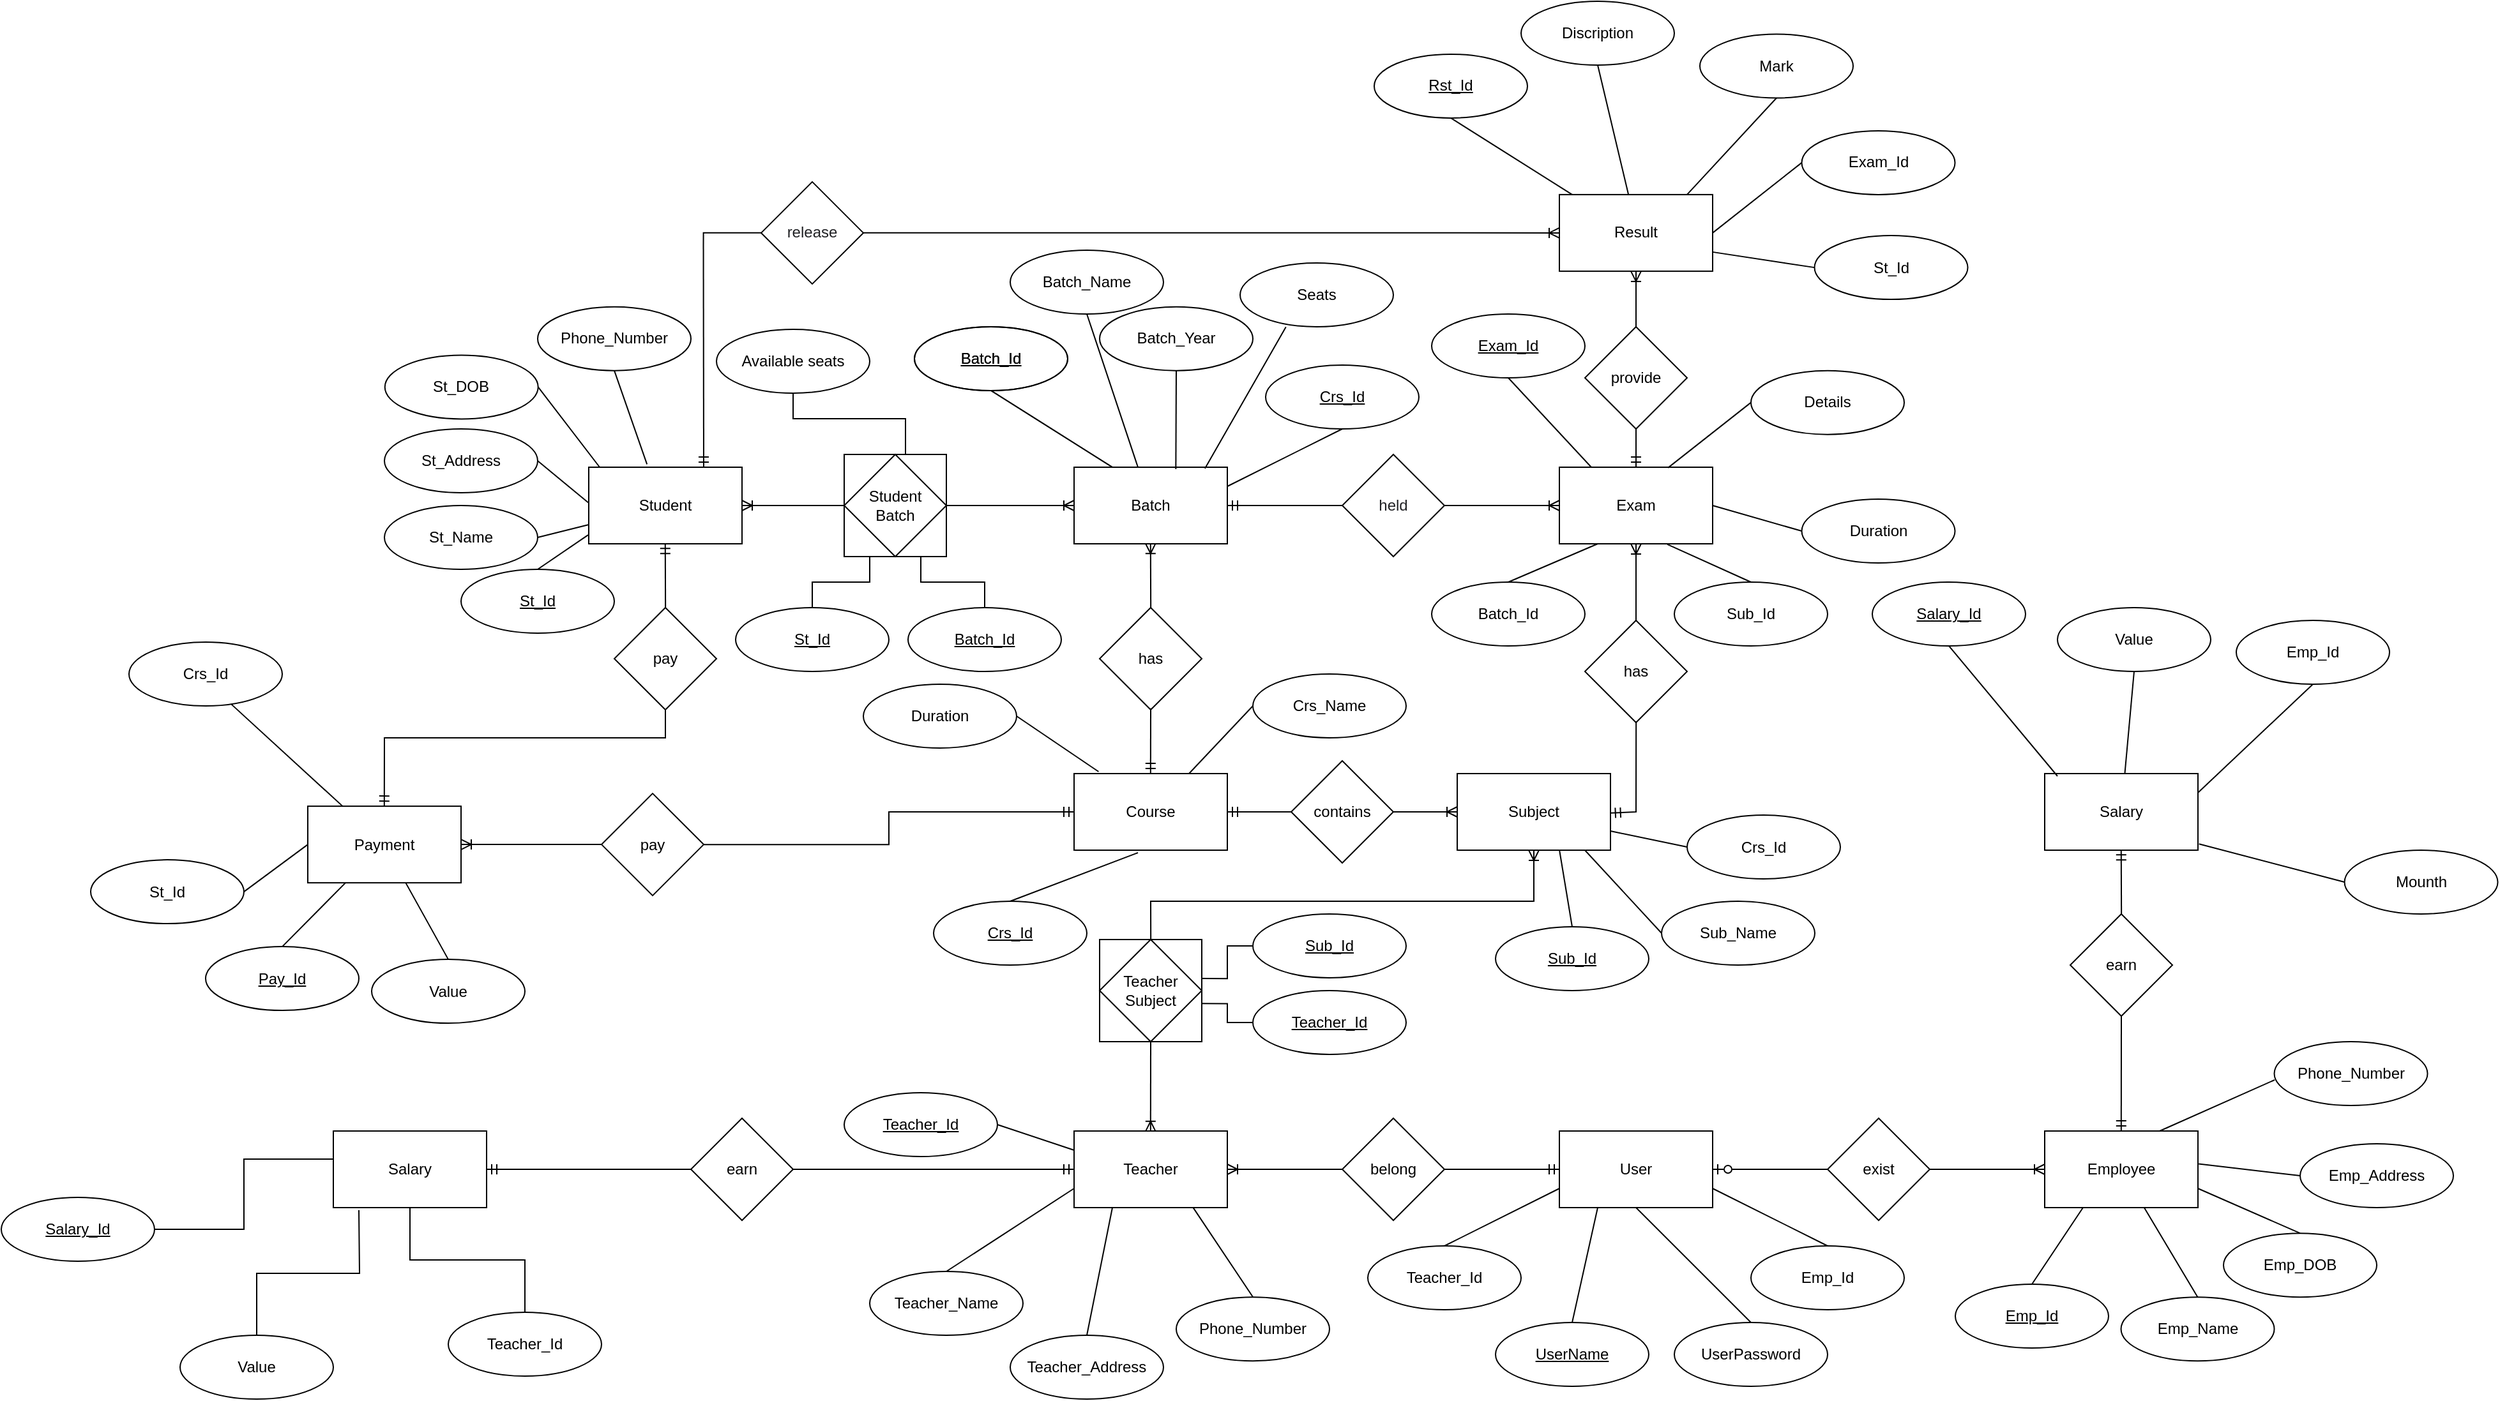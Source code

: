 <mxfile version="20.3.0" type="device"><diagram id="R2lEEEUBdFMjLlhIrx00" name="Page-1"><mxGraphModel dx="4405" dy="1763" grid="1" gridSize="10" guides="1" tooltips="1" connect="1" arrows="1" fold="1" page="1" pageScale="1" pageWidth="850" pageHeight="1100" math="0" shadow="0" extFonts="Permanent Marker^https://fonts.googleapis.com/css?family=Permanent+Marker"><root><mxCell id="0"/><mxCell id="1" parent="0"/><mxCell id="Owbumzq4bW2OiWLYa8O8-10" value="Teacher" style="rounded=0;whiteSpace=wrap;html=1;" parent="1" vertex="1"><mxGeometry x="288" y="890" width="120" height="60" as="geometry"/></mxCell><mxCell id="Owbumzq4bW2OiWLYa8O8-15" value="Employee" style="rounded=0;whiteSpace=wrap;html=1;" parent="1" vertex="1"><mxGeometry x="1048" y="890" width="120" height="60" as="geometry"/></mxCell><mxCell id="Owbumzq4bW2OiWLYa8O8-18" value="" style="endArrow=none;html=1;rounded=0;entryX=0;entryY=0.5;entryDx=0;entryDy=0;exitX=1;exitY=0.5;exitDx=0;exitDy=0;startArrow=ERoneToMany;startFill=0;" parent="1" target="Owbumzq4bW2OiWLYa8O8-19" edge="1"><mxGeometry width="50" height="50" relative="1" as="geometry"><mxPoint x="408" y="920" as="sourcePoint"/><mxPoint x="458" y="880" as="targetPoint"/></mxGeometry></mxCell><mxCell id="Owbumzq4bW2OiWLYa8O8-19" value="belong" style="rhombus;whiteSpace=wrap;html=1;" parent="1" vertex="1"><mxGeometry x="498" y="880" width="80" height="80" as="geometry"/></mxCell><mxCell id="Owbumzq4bW2OiWLYa8O8-20" value="" style="endArrow=ERmandOne;html=1;rounded=0;endFill=0;" parent="1" source="Owbumzq4bW2OiWLYa8O8-19" edge="1"><mxGeometry width="50" height="50" relative="1" as="geometry"><mxPoint x="578" y="920" as="sourcePoint"/><mxPoint x="668" y="920" as="targetPoint"/></mxGeometry></mxCell><mxCell id="Owbumzq4bW2OiWLYa8O8-21" value="User" style="rounded=0;whiteSpace=wrap;html=1;" parent="1" vertex="1"><mxGeometry x="668" y="890" width="120" height="60" as="geometry"/></mxCell><mxCell id="Owbumzq4bW2OiWLYa8O8-22" value="Batch" style="rounded=0;whiteSpace=wrap;html=1;" parent="1" vertex="1"><mxGeometry x="288" y="370" width="120" height="60" as="geometry"/></mxCell><mxCell id="Owbumzq4bW2OiWLYa8O8-23" value="" style="endArrow=ERoneToMany;html=1;rounded=0;exitX=1;exitY=0.5;exitDx=0;exitDy=0;endFill=0;" parent="1" source="ahrPddk686MbsSV_Turz-37" edge="1"><mxGeometry width="50" height="50" relative="1" as="geometry"><mxPoint x="198" y="400" as="sourcePoint"/><mxPoint x="288" y="400" as="targetPoint"/></mxGeometry></mxCell><mxCell id="Owbumzq4bW2OiWLYa8O8-25" value="Student" style="rounded=0;whiteSpace=wrap;html=1;" parent="1" vertex="1"><mxGeometry x="-92" y="370" width="120" height="60" as="geometry"/></mxCell><mxCell id="Owbumzq4bW2OiWLYa8O8-26" value="" style="endArrow=none;html=1;rounded=0;entryX=0;entryY=0.5;entryDx=0;entryDy=0;exitX=1;exitY=0.5;exitDx=0;exitDy=0;startArrow=ERoneToMany;startFill=0;" parent="1" source="Owbumzq4bW2OiWLYa8O8-25" edge="1"><mxGeometry width="50" height="50" relative="1" as="geometry"><mxPoint x="28" y="410" as="sourcePoint"/><mxPoint x="118" y="400" as="targetPoint"/></mxGeometry></mxCell><mxCell id="Owbumzq4bW2OiWLYa8O8-27" value="" style="endArrow=none;html=1;rounded=0;entryX=0;entryY=0.5;entryDx=0;entryDy=0;exitX=1;exitY=0.5;exitDx=0;exitDy=0;startArrow=ERmandOne;startFill=0;" parent="1" target="Owbumzq4bW2OiWLYa8O8-28" edge="1"><mxGeometry width="50" height="50" relative="1" as="geometry"><mxPoint x="408" y="400" as="sourcePoint"/><mxPoint x="458" y="360" as="targetPoint"/></mxGeometry></mxCell><mxCell id="Owbumzq4bW2OiWLYa8O8-28" value="&lt;span style=&quot;color: rgb(32, 33, 36); font-family: arial, sans-serif; text-align: left;&quot;&gt;&lt;font style=&quot;font-size: 12px;&quot;&gt;held&lt;/font&gt;&lt;/span&gt;" style="rhombus;whiteSpace=wrap;html=1;" parent="1" vertex="1"><mxGeometry x="498" y="360" width="80" height="80" as="geometry"/></mxCell><mxCell id="Owbumzq4bW2OiWLYa8O8-29" value="" style="endArrow=ERoneToMany;html=1;rounded=0;endFill=0;" parent="1" source="Owbumzq4bW2OiWLYa8O8-28" edge="1"><mxGeometry width="50" height="50" relative="1" as="geometry"><mxPoint x="578" y="400" as="sourcePoint"/><mxPoint x="668" y="400" as="targetPoint"/></mxGeometry></mxCell><mxCell id="Owbumzq4bW2OiWLYa8O8-30" value="Exam" style="rounded=0;whiteSpace=wrap;html=1;" parent="1" vertex="1"><mxGeometry x="668" y="370" width="120" height="60" as="geometry"/></mxCell><mxCell id="Owbumzq4bW2OiWLYa8O8-31" value="" style="endArrow=none;html=1;rounded=0;entryX=0.5;entryY=0;entryDx=0;entryDy=0;exitX=0.5;exitY=1;exitDx=0;exitDy=0;startArrow=ERoneToMany;startFill=0;" parent="1" source="Owbumzq4bW2OiWLYa8O8-30" target="Owbumzq4bW2OiWLYa8O8-32" edge="1"><mxGeometry width="50" height="50" relative="1" as="geometry"><mxPoint x="408" y="660" as="sourcePoint"/><mxPoint x="458" y="620" as="targetPoint"/></mxGeometry></mxCell><mxCell id="Owbumzq4bW2OiWLYa8O8-32" value="has" style="rhombus;whiteSpace=wrap;html=1;" parent="1" vertex="1"><mxGeometry x="688" y="490" width="80" height="80" as="geometry"/></mxCell><mxCell id="Owbumzq4bW2OiWLYa8O8-33" value="" style="endArrow=ERmandOne;html=1;rounded=0;exitX=0.501;exitY=0.989;exitDx=0;exitDy=0;exitPerimeter=0;entryX=0.999;entryY=0.515;entryDx=0;entryDy=0;entryPerimeter=0;endFill=0;" parent="1" source="Owbumzq4bW2OiWLYa8O8-32" target="Owbumzq4bW2OiWLYa8O8-34" edge="1"><mxGeometry width="50" height="50" relative="1" as="geometry"><mxPoint x="578" y="660" as="sourcePoint"/><mxPoint x="728" y="640" as="targetPoint"/><Array as="points"><mxPoint x="728" y="640"/></Array></mxGeometry></mxCell><mxCell id="Owbumzq4bW2OiWLYa8O8-34" value="Subject" style="rounded=0;whiteSpace=wrap;html=1;" parent="1" vertex="1"><mxGeometry x="588" y="610" width="120" height="60" as="geometry"/></mxCell><mxCell id="Owbumzq4bW2OiWLYa8O8-36" value="Course" style="rounded=0;whiteSpace=wrap;html=1;" parent="1" vertex="1"><mxGeometry x="288" y="610" width="120" height="60" as="geometry"/></mxCell><mxCell id="Owbumzq4bW2OiWLYa8O8-41" value="contains" style="rhombus;whiteSpace=wrap;html=1;" parent="1" vertex="1"><mxGeometry x="458" y="600" width="80" height="80" as="geometry"/></mxCell><mxCell id="Owbumzq4bW2OiWLYa8O8-42" value="" style="endArrow=none;html=1;rounded=0;entryX=0;entryY=0.5;entryDx=0;entryDy=0;exitX=1;exitY=0.5;exitDx=0;exitDy=0;startArrow=ERmandOne;startFill=0;" parent="1" source="Owbumzq4bW2OiWLYa8O8-36" target="Owbumzq4bW2OiWLYa8O8-41" edge="1"><mxGeometry width="50" height="50" relative="1" as="geometry"><mxPoint x="353" y="590" as="sourcePoint"/><mxPoint x="403" y="550" as="targetPoint"/></mxGeometry></mxCell><mxCell id="Owbumzq4bW2OiWLYa8O8-43" value="" style="endArrow=ERoneToMany;html=1;rounded=0;exitX=1;exitY=0.5;exitDx=0;exitDy=0;entryX=0;entryY=0.5;entryDx=0;entryDy=0;endFill=0;" parent="1" source="Owbumzq4bW2OiWLYa8O8-41" target="Owbumzq4bW2OiWLYa8O8-34" edge="1"><mxGeometry width="50" height="50" relative="1" as="geometry"><mxPoint x="523" y="590" as="sourcePoint"/><mxPoint x="613" y="590" as="targetPoint"/></mxGeometry></mxCell><mxCell id="Owbumzq4bW2OiWLYa8O8-46" value="" style="endArrow=none;html=1;rounded=0;entryX=0.501;entryY=0.008;entryDx=0;entryDy=0;entryPerimeter=0;exitX=0.499;exitY=0.993;exitDx=0;exitDy=0;exitPerimeter=0;startArrow=ERoneToMany;startFill=0;" parent="1" source="Owbumzq4bW2OiWLYa8O8-22" target="Owbumzq4bW2OiWLYa8O8-47" edge="1"><mxGeometry width="50" height="50" relative="1" as="geometry"><mxPoint x="348" y="430" as="sourcePoint"/><mxPoint x="78" y="600" as="targetPoint"/></mxGeometry></mxCell><mxCell id="Owbumzq4bW2OiWLYa8O8-47" value="has" style="rhombus;whiteSpace=wrap;html=1;" parent="1" vertex="1"><mxGeometry x="308" y="480" width="80" height="80" as="geometry"/></mxCell><mxCell id="Owbumzq4bW2OiWLYa8O8-49" value="" style="endArrow=ERmandOne;html=1;rounded=0;entryX=0.5;entryY=0;entryDx=0;entryDy=0;exitX=0.5;exitY=0.986;exitDx=0;exitDy=0;exitPerimeter=0;endFill=0;" parent="1" source="Owbumzq4bW2OiWLYa8O8-47" edge="1"><mxGeometry width="50" height="50" relative="1" as="geometry"><mxPoint x="347.9" y="550" as="sourcePoint"/><mxPoint x="347.9" y="610" as="targetPoint"/></mxGeometry></mxCell><mxCell id="ahrPddk686MbsSV_Turz-187" style="edgeStyle=orthogonalEdgeStyle;rounded=0;orthogonalLoop=1;jettySize=auto;html=1;entryX=0.5;entryY=1;entryDx=0;entryDy=0;fontSize=12;startArrow=none;startFill=0;endArrow=ERoneToMany;endFill=0;" parent="1" source="Owbumzq4bW2OiWLYa8O8-50" target="Owbumzq4bW2OiWLYa8O8-53" edge="1"><mxGeometry relative="1" as="geometry"/></mxCell><mxCell id="ahrPddk686MbsSV_Turz-188" style="edgeStyle=orthogonalEdgeStyle;rounded=0;orthogonalLoop=1;jettySize=auto;html=1;fontSize=12;startArrow=none;startFill=0;endArrow=ERmandOne;endFill=0;" parent="1" source="Owbumzq4bW2OiWLYa8O8-50" target="Owbumzq4bW2OiWLYa8O8-30" edge="1"><mxGeometry relative="1" as="geometry"/></mxCell><mxCell id="Owbumzq4bW2OiWLYa8O8-50" value="provide" style="rhombus;whiteSpace=wrap;html=1;" parent="1" vertex="1"><mxGeometry x="688" y="260" width="80" height="80" as="geometry"/></mxCell><mxCell id="Owbumzq4bW2OiWLYa8O8-53" value="Result" style="rounded=0;whiteSpace=wrap;html=1;" parent="1" vertex="1"><mxGeometry x="668" y="156.44" width="120" height="60" as="geometry"/></mxCell><mxCell id="Owbumzq4bW2OiWLYa8O8-56" value="" style="endArrow=none;html=1;rounded=0;entryX=0;entryY=0.5;entryDx=0;entryDy=0;exitX=1;exitY=0.5;exitDx=0;exitDy=0;startArrow=ERzeroToOne;startFill=0;" parent="1" target="Owbumzq4bW2OiWLYa8O8-57" edge="1"><mxGeometry width="50" height="50" relative="1" as="geometry"><mxPoint x="788" y="920" as="sourcePoint"/><mxPoint x="838" y="880" as="targetPoint"/></mxGeometry></mxCell><mxCell id="Owbumzq4bW2OiWLYa8O8-57" value="exist" style="rhombus;whiteSpace=wrap;html=1;" parent="1" vertex="1"><mxGeometry x="878" y="880" width="80" height="80" as="geometry"/></mxCell><mxCell id="Owbumzq4bW2OiWLYa8O8-58" value="" style="endArrow=ERoneToMany;html=1;rounded=0;endFill=0;" parent="1" source="Owbumzq4bW2OiWLYa8O8-57" edge="1"><mxGeometry width="50" height="50" relative="1" as="geometry"><mxPoint x="958" y="920" as="sourcePoint"/><mxPoint x="1048" y="920" as="targetPoint"/></mxGeometry></mxCell><mxCell id="Owbumzq4bW2OiWLYa8O8-62" value="" style="endArrow=ERoneToMany;html=1;rounded=0;entryX=0.5;entryY=0;entryDx=0;entryDy=0;exitX=0.5;exitY=1;exitDx=0;exitDy=0;endFill=0;" parent="1" source="ahrPddk686MbsSV_Turz-24" edge="1"><mxGeometry width="50" height="50" relative="1" as="geometry"><mxPoint x="348" y="858.88" as="sourcePoint"/><mxPoint x="347.9" y="890.42" as="targetPoint"/></mxGeometry></mxCell><mxCell id="Owbumzq4bW2OiWLYa8O8-64" value="" style="endArrow=none;html=1;rounded=0;entryX=0.501;entryY=0.008;entryDx=0;entryDy=0;entryPerimeter=0;exitX=0.5;exitY=1;exitDx=0;exitDy=0;startArrow=ERoneToMany;startFill=0;" parent="1" source="Owbumzq4bW2OiWLYa8O8-34" edge="1"><mxGeometry width="50" height="50" relative="1" as="geometry"><mxPoint x="347.88" y="670.0" as="sourcePoint"/><mxPoint x="348.08" y="740.64" as="targetPoint"/><Array as="points"><mxPoint x="648" y="710"/><mxPoint x="348" y="710"/></Array></mxGeometry></mxCell><mxCell id="Owbumzq4bW2OiWLYa8O8-65" value="" style="endArrow=none;html=1;rounded=0;entryX=0.501;entryY=0.008;entryDx=0;entryDy=0;entryPerimeter=0;exitX=0.499;exitY=0.993;exitDx=0;exitDy=0;exitPerimeter=0;startArrow=ERmandOne;startFill=0;" parent="1" target="Owbumzq4bW2OiWLYa8O8-66" edge="1"><mxGeometry width="50" height="50" relative="1" as="geometry"><mxPoint x="1107.88" y="669.58" as="sourcePoint"/><mxPoint x="838" y="840" as="targetPoint"/></mxGeometry></mxCell><mxCell id="Owbumzq4bW2OiWLYa8O8-66" value="earn" style="rhombus;whiteSpace=wrap;html=1;" parent="1" vertex="1"><mxGeometry x="1068" y="720" width="80" height="80" as="geometry"/></mxCell><mxCell id="Owbumzq4bW2OiWLYa8O8-67" value="" style="endArrow=ERmandOne;html=1;rounded=0;entryX=0.5;entryY=0;entryDx=0;entryDy=0;exitX=0.5;exitY=1;exitDx=0;exitDy=0;endFill=0;" parent="1" source="Owbumzq4bW2OiWLYa8O8-66" edge="1"><mxGeometry width="50" height="50" relative="1" as="geometry"><mxPoint x="1108.0" y="838.88" as="sourcePoint"/><mxPoint x="1107.9" y="890.0" as="targetPoint"/></mxGeometry></mxCell><mxCell id="Owbumzq4bW2OiWLYa8O8-68" value="Salary" style="rounded=0;whiteSpace=wrap;html=1;" parent="1" vertex="1"><mxGeometry x="1048" y="610" width="120" height="60" as="geometry"/></mxCell><mxCell id="ahrPddk686MbsSV_Turz-5" value="Payment" style="rounded=0;whiteSpace=wrap;html=1;" parent="1" vertex="1"><mxGeometry x="-312" y="635.56" width="120" height="60" as="geometry"/></mxCell><mxCell id="ahrPddk686MbsSV_Turz-6" value="" style="endArrow=ERmandOne;html=1;rounded=0;entryX=0.5;entryY=0;entryDx=0;entryDy=0;exitX=0.5;exitY=1;exitDx=0;exitDy=0;endFill=0;" parent="1" source="ahrPddk686MbsSV_Turz-7" edge="1"><mxGeometry width="50" height="50" relative="1" as="geometry"><mxPoint x="-252" y="584.44" as="sourcePoint"/><mxPoint x="-252.1" y="635.56" as="targetPoint"/><Array as="points"><mxPoint x="-32" y="582"/><mxPoint x="-252" y="582"/></Array></mxGeometry></mxCell><mxCell id="ahrPddk686MbsSV_Turz-7" value="pay" style="rhombus;whiteSpace=wrap;html=1;" parent="1" vertex="1"><mxGeometry x="-72" y="480" width="80" height="80" as="geometry"/></mxCell><mxCell id="ahrPddk686MbsSV_Turz-8" value="" style="endArrow=none;html=1;rounded=0;entryX=0.501;entryY=0.008;entryDx=0;entryDy=0;entryPerimeter=0;exitX=0.499;exitY=0.993;exitDx=0;exitDy=0;exitPerimeter=0;startArrow=ERmandOne;startFill=0;" parent="1" target="ahrPddk686MbsSV_Turz-7" edge="1"><mxGeometry width="50" height="50" relative="1" as="geometry"><mxPoint x="-32.12" y="429.58" as="sourcePoint"/><mxPoint x="-302" y="600" as="targetPoint"/></mxGeometry></mxCell><mxCell id="ahrPddk686MbsSV_Turz-24" value="" style="whiteSpace=wrap;html=1;aspect=fixed;fontSize=12;" parent="1" vertex="1"><mxGeometry x="308" y="740" width="80" height="80" as="geometry"/></mxCell><mxCell id="ahrPddk686MbsSV_Turz-25" value="Teacher&lt;br&gt;Subject" style="rhombus;whiteSpace=wrap;html=1;" parent="1" vertex="1"><mxGeometry x="308" y="740" width="80" height="80" as="geometry"/></mxCell><mxCell id="ahrPddk686MbsSV_Turz-36" value="Student&lt;br&gt;Batch" style="rhombus;whiteSpace=wrap;html=1;" parent="1" vertex="1"><mxGeometry x="108" y="360" width="80" height="80" as="geometry"/></mxCell><mxCell id="ahrPddk686MbsSV_Turz-37" value="" style="whiteSpace=wrap;html=1;aspect=fixed;fontSize=12;fillColor=none;" parent="1" vertex="1"><mxGeometry x="108" y="360" width="80" height="80" as="geometry"/></mxCell><mxCell id="ahrPddk686MbsSV_Turz-86" style="edgeStyle=orthogonalEdgeStyle;rounded=0;orthogonalLoop=1;jettySize=auto;html=1;entryX=0.25;entryY=1;entryDx=0;entryDy=0;fontSize=12;startArrow=none;startFill=0;endArrow=none;endFill=0;" parent="1" source="ahrPddk686MbsSV_Turz-61" target="ahrPddk686MbsSV_Turz-37" edge="1"><mxGeometry relative="1" as="geometry"/></mxCell><mxCell id="ahrPddk686MbsSV_Turz-61" value="&lt;u&gt;St_Id&lt;/u&gt;" style="ellipse;whiteSpace=wrap;html=1;fontSize=12;fillColor=none;" parent="1" vertex="1"><mxGeometry x="23" y="480" width="120" height="50" as="geometry"/></mxCell><mxCell id="ahrPddk686MbsSV_Turz-85" style="edgeStyle=orthogonalEdgeStyle;rounded=0;orthogonalLoop=1;jettySize=auto;html=1;entryX=0.75;entryY=1;entryDx=0;entryDy=0;fontSize=12;startArrow=none;startFill=0;endArrow=none;endFill=0;" parent="1" source="ahrPddk686MbsSV_Turz-62" target="ahrPddk686MbsSV_Turz-37" edge="1"><mxGeometry relative="1" as="geometry"/></mxCell><mxCell id="ahrPddk686MbsSV_Turz-62" value="&lt;u&gt;Batch_Id&lt;/u&gt;" style="ellipse;whiteSpace=wrap;html=1;fontSize=12;fillColor=none;" parent="1" vertex="1"><mxGeometry x="158" y="480" width="120" height="50" as="geometry"/></mxCell><mxCell id="ahrPddk686MbsSV_Turz-76" style="edgeStyle=orthogonalEdgeStyle;rounded=0;orthogonalLoop=1;jettySize=auto;html=1;entryX=1.004;entryY=0.382;entryDx=0;entryDy=0;entryPerimeter=0;fontSize=12;startArrow=none;startFill=0;endArrow=none;endFill=0;" parent="1" source="ahrPddk686MbsSV_Turz-69" target="ahrPddk686MbsSV_Turz-24" edge="1"><mxGeometry relative="1" as="geometry"/></mxCell><mxCell id="ahrPddk686MbsSV_Turz-69" value="&lt;u&gt;Sub_Id&lt;/u&gt;" style="ellipse;whiteSpace=wrap;html=1;fontSize=12;fillColor=none;" parent="1" vertex="1"><mxGeometry x="428" y="720" width="120" height="50" as="geometry"/></mxCell><mxCell id="ahrPddk686MbsSV_Turz-77" style="edgeStyle=orthogonalEdgeStyle;rounded=0;orthogonalLoop=1;jettySize=auto;html=1;entryX=0.994;entryY=0.627;entryDx=0;entryDy=0;fontSize=12;startArrow=none;startFill=0;endArrow=none;endFill=0;entryPerimeter=0;" parent="1" source="ahrPddk686MbsSV_Turz-73" target="ahrPddk686MbsSV_Turz-24" edge="1"><mxGeometry relative="1" as="geometry"/></mxCell><mxCell id="ahrPddk686MbsSV_Turz-73" value="&lt;u&gt;Teacher_Id&lt;/u&gt;" style="ellipse;whiteSpace=wrap;html=1;fontSize=12;fillColor=none;" parent="1" vertex="1"><mxGeometry x="428" y="780" width="120" height="50" as="geometry"/></mxCell><mxCell id="ahrPddk686MbsSV_Turz-80" value="&lt;u&gt;St_Id&lt;/u&gt;" style="ellipse;whiteSpace=wrap;html=1;fontSize=12;fillColor=none;" parent="1" vertex="1"><mxGeometry x="-192" y="450" width="120" height="50" as="geometry"/></mxCell><mxCell id="ahrPddk686MbsSV_Turz-82" value="" style="endArrow=none;html=1;rounded=0;fontSize=12;exitX=0.5;exitY=0;exitDx=0;exitDy=0;entryX=-0.004;entryY=0.884;entryDx=0;entryDy=0;entryPerimeter=0;" parent="1" source="ahrPddk686MbsSV_Turz-80" target="Owbumzq4bW2OiWLYa8O8-25" edge="1"><mxGeometry width="50" height="50" relative="1" as="geometry"><mxPoint x="-142" y="450" as="sourcePoint"/><mxPoint x="-92" y="400" as="targetPoint"/></mxGeometry></mxCell><mxCell id="ahrPddk686MbsSV_Turz-83" value="St_Name" style="ellipse;whiteSpace=wrap;html=1;fontSize=12;fillColor=none;" parent="1" vertex="1"><mxGeometry x="-252" y="400" width="120" height="50" as="geometry"/></mxCell><mxCell id="ahrPddk686MbsSV_Turz-84" value="" style="endArrow=none;html=1;rounded=0;fontSize=12;exitX=1;exitY=0.5;exitDx=0;exitDy=0;" parent="1" source="ahrPddk686MbsSV_Turz-83" target="Owbumzq4bW2OiWLYa8O8-25" edge="1"><mxGeometry width="50" height="50" relative="1" as="geometry"><mxPoint x="-132.0" y="413.48" as="sourcePoint"/><mxPoint x="-92.48" y="386.52" as="targetPoint"/></mxGeometry></mxCell><mxCell id="ahrPddk686MbsSV_Turz-87" value="&lt;u&gt;Batch_Id&lt;/u&gt;" style="ellipse;whiteSpace=wrap;html=1;fontSize=12;fillColor=none;" parent="1" vertex="1"><mxGeometry x="163" y="260" width="120" height="50" as="geometry"/></mxCell><mxCell id="ahrPddk686MbsSV_Turz-89" value="" style="endArrow=none;html=1;rounded=0;fontSize=12;exitX=0.5;exitY=1;exitDx=0;exitDy=0;entryX=0.25;entryY=0;entryDx=0;entryDy=0;" parent="1" source="ahrPddk686MbsSV_Turz-87" target="Owbumzq4bW2OiWLYa8O8-22" edge="1"><mxGeometry width="50" height="50" relative="1" as="geometry"><mxPoint x="283" y="290" as="sourcePoint"/><mxPoint x="333" y="240" as="targetPoint"/></mxGeometry></mxCell><mxCell id="ahrPddk686MbsSV_Turz-90" value="&lt;u&gt;Pay_Id&lt;/u&gt;" style="ellipse;whiteSpace=wrap;html=1;fontSize=12;fillColor=none;" parent="1" vertex="1"><mxGeometry x="-392" y="745.56" width="120" height="50" as="geometry"/></mxCell><mxCell id="ahrPddk686MbsSV_Turz-91" value="" style="endArrow=none;html=1;rounded=0;fontSize=12;exitX=0.5;exitY=0;exitDx=0;exitDy=0;entryX=-0.004;entryY=0.884;entryDx=0;entryDy=0;entryPerimeter=0;" parent="1" source="ahrPddk686MbsSV_Turz-90" edge="1"><mxGeometry width="50" height="50" relative="1" as="geometry"><mxPoint x="-332" y="722.52" as="sourcePoint"/><mxPoint x="-282.48" y="695.56" as="targetPoint"/></mxGeometry></mxCell><mxCell id="ahrPddk686MbsSV_Turz-92" value="&lt;u&gt;Exam_Id&lt;/u&gt;" style="ellipse;whiteSpace=wrap;html=1;fontSize=12;fillColor=none;" parent="1" vertex="1"><mxGeometry x="568" y="250" width="120" height="50" as="geometry"/></mxCell><mxCell id="ahrPddk686MbsSV_Turz-93" value="" style="endArrow=none;html=1;rounded=0;fontSize=12;entryX=0.25;entryY=0;entryDx=0;entryDy=0;exitX=0.5;exitY=1;exitDx=0;exitDy=0;" parent="1" source="ahrPddk686MbsSV_Turz-92" edge="1"><mxGeometry width="50" height="50" relative="1" as="geometry"><mxPoint x="647.76" y="315" as="sourcePoint"/><mxPoint x="693" y="370" as="targetPoint"/></mxGeometry></mxCell><mxCell id="ahrPddk686MbsSV_Turz-94" value="&lt;u&gt;Rst_Id&lt;/u&gt;" style="ellipse;whiteSpace=wrap;html=1;fontSize=12;fillColor=none;" parent="1" vertex="1"><mxGeometry x="523" y="46.44" width="120" height="50" as="geometry"/></mxCell><mxCell id="ahrPddk686MbsSV_Turz-95" value="" style="endArrow=none;html=1;rounded=0;fontSize=12;exitX=0.5;exitY=1;exitDx=0;exitDy=0;entryX=0.25;entryY=0;entryDx=0;entryDy=0;" parent="1" source="ahrPddk686MbsSV_Turz-94" edge="1"><mxGeometry width="50" height="50" relative="1" as="geometry"><mxPoint x="643" y="76.44" as="sourcePoint"/><mxPoint x="678" y="156.44" as="targetPoint"/></mxGeometry></mxCell><mxCell id="ahrPddk686MbsSV_Turz-96" value="&lt;u&gt;Salary_Id&lt;/u&gt;" style="ellipse;whiteSpace=wrap;html=1;fontSize=12;fillColor=none;" parent="1" vertex="1"><mxGeometry x="913" y="460" width="120" height="50" as="geometry"/></mxCell><mxCell id="ahrPddk686MbsSV_Turz-97" value="" style="endArrow=none;html=1;rounded=0;fontSize=12;exitX=0.5;exitY=1;exitDx=0;exitDy=0;" parent="1" source="ahrPddk686MbsSV_Turz-96" edge="1"><mxGeometry width="50" height="50" relative="1" as="geometry"><mxPoint x="1033" y="530" as="sourcePoint"/><mxPoint x="1058" y="612" as="targetPoint"/></mxGeometry></mxCell><mxCell id="ahrPddk686MbsSV_Turz-98" value="&lt;u&gt;Emp_Id&lt;/u&gt;" style="ellipse;whiteSpace=wrap;html=1;fontSize=12;fillColor=none;" parent="1" vertex="1"><mxGeometry x="978" y="1010" width="120" height="50" as="geometry"/></mxCell><mxCell id="ahrPddk686MbsSV_Turz-99" value="" style="endArrow=none;html=1;rounded=0;fontSize=12;exitX=0.25;exitY=1;exitDx=0;exitDy=0;entryX=0.5;entryY=0;entryDx=0;entryDy=0;" parent="1" source="Owbumzq4bW2OiWLYa8O8-15" target="ahrPddk686MbsSV_Turz-98" edge="1"><mxGeometry width="50" height="50" relative="1" as="geometry"><mxPoint x="1098.0" y="960.0" as="sourcePoint"/><mxPoint x="1193.0" y="1020.0" as="targetPoint"/></mxGeometry></mxCell><mxCell id="ahrPddk686MbsSV_Turz-100" value="&lt;u&gt;Teacher_Id&lt;/u&gt;" style="ellipse;whiteSpace=wrap;html=1;fontSize=12;fillColor=none;" parent="1" vertex="1"><mxGeometry x="108" y="860" width="120" height="50" as="geometry"/></mxCell><mxCell id="ahrPddk686MbsSV_Turz-101" value="" style="endArrow=none;html=1;rounded=0;fontSize=12;exitX=0;exitY=0.25;exitDx=0;exitDy=0;entryX=1;entryY=0.5;entryDx=0;entryDy=0;" parent="1" source="Owbumzq4bW2OiWLYa8O8-10" target="ahrPddk686MbsSV_Turz-100" edge="1"><mxGeometry width="50" height="50" relative="1" as="geometry"><mxPoint x="318" y="950" as="sourcePoint"/><mxPoint x="433.0" y="1020.0" as="targetPoint"/></mxGeometry></mxCell><mxCell id="ahrPddk686MbsSV_Turz-102" value="&lt;u&gt;Crs_Id&lt;/u&gt;" style="ellipse;whiteSpace=wrap;html=1;fontSize=12;fillColor=none;" parent="1" vertex="1"><mxGeometry x="178" y="710" width="120" height="50" as="geometry"/></mxCell><mxCell id="ahrPddk686MbsSV_Turz-103" value="" style="endArrow=none;html=1;rounded=0;fontSize=12;entryX=0.5;entryY=0;entryDx=0;entryDy=0;" parent="1" target="ahrPddk686MbsSV_Turz-102" edge="1"><mxGeometry width="50" height="50" relative="1" as="geometry"><mxPoint x="338" y="672" as="sourcePoint"/><mxPoint x="403.0" y="720.0" as="targetPoint"/></mxGeometry></mxCell><mxCell id="ahrPddk686MbsSV_Turz-104" value="&lt;u&gt;Sub_Id&lt;/u&gt;" style="ellipse;whiteSpace=wrap;html=1;fontSize=12;fillColor=none;" parent="1" vertex="1"><mxGeometry x="618" y="730" width="120" height="50" as="geometry"/></mxCell><mxCell id="ahrPddk686MbsSV_Turz-105" value="" style="endArrow=none;html=1;rounded=0;fontSize=12;exitX=0.667;exitY=1;exitDx=0;exitDy=0;entryX=0.5;entryY=0;entryDx=0;entryDy=0;exitPerimeter=0;" parent="1" source="Owbumzq4bW2OiWLYa8O8-34" target="ahrPddk686MbsSV_Turz-104" edge="1"><mxGeometry width="50" height="50" relative="1" as="geometry"><mxPoint x="758" y="660" as="sourcePoint"/><mxPoint x="873.0" y="730.0" as="targetPoint"/></mxGeometry></mxCell><mxCell id="ahrPddk686MbsSV_Turz-106" value="" style="endArrow=none;html=1;rounded=0;fontSize=12;exitX=1;exitY=0.5;exitDx=0;exitDy=0;entryX=-0.003;entryY=0.463;entryDx=0;entryDy=0;entryPerimeter=0;" parent="1" source="ahrPddk686MbsSV_Turz-107" target="Owbumzq4bW2OiWLYa8O8-25" edge="1"><mxGeometry width="50" height="50" relative="1" as="geometry"><mxPoint x="-132.0" y="353.48" as="sourcePoint"/><mxPoint x="-92" y="355" as="targetPoint"/></mxGeometry></mxCell><mxCell id="ahrPddk686MbsSV_Turz-107" value="St_Address" style="ellipse;whiteSpace=wrap;html=1;fontSize=12;fillColor=none;" parent="1" vertex="1"><mxGeometry x="-252" y="340" width="120" height="50" as="geometry"/></mxCell><mxCell id="ahrPddk686MbsSV_Turz-108" value="St_DOB" style="ellipse;whiteSpace=wrap;html=1;fontSize=12;fillColor=none;" parent="1" vertex="1"><mxGeometry x="-251.64" y="282.22" width="120" height="50" as="geometry"/></mxCell><mxCell id="ahrPddk686MbsSV_Turz-109" value="" style="endArrow=none;html=1;rounded=0;fontSize=12;exitX=1;exitY=0.5;exitDx=0;exitDy=0;entryX=0.072;entryY=0.002;entryDx=0;entryDy=0;entryPerimeter=0;" parent="1" source="ahrPddk686MbsSV_Turz-108" target="Owbumzq4bW2OiWLYa8O8-25" edge="1"><mxGeometry width="50" height="50" relative="1" as="geometry"><mxPoint x="-131.64" y="295.7" as="sourcePoint"/><mxPoint x="-92" y="340" as="targetPoint"/></mxGeometry></mxCell><mxCell id="ahrPddk686MbsSV_Turz-110" value="Phone_Number" style="ellipse;whiteSpace=wrap;html=1;fontSize=12;fillColor=none;" parent="1" vertex="1"><mxGeometry x="-132" y="244.32" width="120" height="50" as="geometry"/></mxCell><mxCell id="ahrPddk686MbsSV_Turz-111" value="" style="endArrow=none;html=1;rounded=0;fontSize=12;exitX=0.5;exitY=1;exitDx=0;exitDy=0;entryX=0.38;entryY=-0.039;entryDx=0;entryDy=0;entryPerimeter=0;" parent="1" source="ahrPddk686MbsSV_Turz-110" target="Owbumzq4bW2OiWLYa8O8-25" edge="1"><mxGeometry width="50" height="50" relative="1" as="geometry"><mxPoint x="-12.0" y="257.8" as="sourcePoint"/><mxPoint x="36.28" y="332.22" as="targetPoint"/></mxGeometry></mxCell><mxCell id="ahrPddk686MbsSV_Turz-112" value="" style="endArrow=none;html=1;rounded=0;fontSize=12;exitX=0.5;exitY=1;exitDx=0;exitDy=0;" parent="1" source="ahrPddk686MbsSV_Turz-113" target="Owbumzq4bW2OiWLYa8O8-22" edge="1"><mxGeometry width="50" height="50" relative="1" as="geometry"><mxPoint x="348" y="213.48" as="sourcePoint"/><mxPoint x="313.6" y="323.34" as="targetPoint"/></mxGeometry></mxCell><mxCell id="ahrPddk686MbsSV_Turz-113" value="Batch_Name" style="ellipse;whiteSpace=wrap;html=1;fontSize=12;fillColor=none;" parent="1" vertex="1"><mxGeometry x="238" y="200" width="120" height="50" as="geometry"/></mxCell><mxCell id="ahrPddk686MbsSV_Turz-114" value="Batch_Year" style="ellipse;whiteSpace=wrap;html=1;fontSize=12;fillColor=none;" parent="1" vertex="1"><mxGeometry x="308" y="244.32" width="120" height="50" as="geometry"/></mxCell><mxCell id="ahrPddk686MbsSV_Turz-115" value="" style="endArrow=none;html=1;rounded=0;fontSize=12;exitX=0.5;exitY=1;exitDx=0;exitDy=0;entryX=0.664;entryY=0.024;entryDx=0;entryDy=0;entryPerimeter=0;" parent="1" source="ahrPddk686MbsSV_Turz-114" target="Owbumzq4bW2OiWLYa8O8-22" edge="1"><mxGeometry width="50" height="50" relative="1" as="geometry"><mxPoint x="478" y="213.48" as="sourcePoint"/><mxPoint x="466.0" y="370" as="targetPoint"/></mxGeometry></mxCell><mxCell id="ahrPddk686MbsSV_Turz-116" value="Batch_Id" style="ellipse;whiteSpace=wrap;html=1;fontSize=12;fillColor=none;" parent="1" vertex="1"><mxGeometry x="568" y="460" width="120" height="50" as="geometry"/></mxCell><mxCell id="ahrPddk686MbsSV_Turz-117" value="" style="endArrow=none;html=1;rounded=0;fontSize=12;entryX=0.25;entryY=1;entryDx=0;entryDy=0;exitX=0.5;exitY=0;exitDx=0;exitDy=0;" parent="1" source="ahrPddk686MbsSV_Turz-116" target="Owbumzq4bW2OiWLYa8O8-30" edge="1"><mxGeometry width="50" height="50" relative="1" as="geometry"><mxPoint x="708" y="300" as="sourcePoint"/><mxPoint x="793" y="320" as="targetPoint"/></mxGeometry></mxCell><mxCell id="ahrPddk686MbsSV_Turz-118" value="Sub_Id" style="ellipse;whiteSpace=wrap;html=1;fontSize=12;fillColor=none;" parent="1" vertex="1"><mxGeometry x="758" y="460" width="120" height="50" as="geometry"/></mxCell><mxCell id="ahrPddk686MbsSV_Turz-119" value="" style="endArrow=none;html=1;rounded=0;fontSize=12;entryX=0.788;entryY=1.008;entryDx=0;entryDy=0;exitX=0.5;exitY=0;exitDx=0;exitDy=0;entryPerimeter=0;" parent="1" source="ahrPddk686MbsSV_Turz-118" edge="1"><mxGeometry width="50" height="50" relative="1" as="geometry"><mxPoint x="898" y="300" as="sourcePoint"/><mxPoint x="752.56" y="430.48" as="targetPoint"/></mxGeometry></mxCell><mxCell id="ahrPddk686MbsSV_Turz-122" value="Details" style="ellipse;whiteSpace=wrap;html=1;fontSize=12;fillColor=none;" parent="1" vertex="1"><mxGeometry x="818" y="294.32" width="120" height="50" as="geometry"/></mxCell><mxCell id="ahrPddk686MbsSV_Turz-123" value="" style="endArrow=none;html=1;rounded=0;fontSize=12;exitX=0;exitY=0.5;exitDx=0;exitDy=0;entryX=0.709;entryY=0.007;entryDx=0;entryDy=0;entryPerimeter=0;" parent="1" source="ahrPddk686MbsSV_Turz-122" target="Owbumzq4bW2OiWLYa8O8-30" edge="1"><mxGeometry width="50" height="50" relative="1" as="geometry"><mxPoint x="748" y="232.04" as="sourcePoint"/><mxPoint x="747.76" y="365" as="targetPoint"/></mxGeometry></mxCell><mxCell id="ahrPddk686MbsSV_Turz-124" value="Duration" style="ellipse;whiteSpace=wrap;html=1;fontSize=12;fillColor=none;" parent="1" vertex="1"><mxGeometry x="857.76" y="395" width="120" height="50" as="geometry"/></mxCell><mxCell id="ahrPddk686MbsSV_Turz-125" value="" style="endArrow=none;html=1;rounded=0;fontSize=12;exitX=0;exitY=0.5;exitDx=0;exitDy=0;entryX=1;entryY=0.5;entryDx=0;entryDy=0;" parent="1" source="ahrPddk686MbsSV_Turz-124" target="Owbumzq4bW2OiWLYa8O8-30" edge="1"><mxGeometry width="50" height="50" relative="1" as="geometry"><mxPoint x="898" y="251.68" as="sourcePoint"/><mxPoint x="748" y="360" as="targetPoint"/></mxGeometry></mxCell><mxCell id="ahrPddk686MbsSV_Turz-126" value="Discription" style="ellipse;whiteSpace=wrap;html=1;fontSize=12;fillColor=none;" parent="1" vertex="1"><mxGeometry x="638" y="5" width="120" height="50" as="geometry"/></mxCell><mxCell id="ahrPddk686MbsSV_Turz-127" value="" style="endArrow=none;html=1;rounded=0;fontSize=12;exitX=0.5;exitY=1;exitDx=0;exitDy=0;entryX=0.368;entryY=0.006;entryDx=0;entryDy=0;entryPerimeter=0;" parent="1" source="ahrPddk686MbsSV_Turz-126" edge="1"><mxGeometry width="50" height="50" relative="1" as="geometry"><mxPoint x="758" y="18.48" as="sourcePoint"/><mxPoint x="722.16" y="156.8" as="targetPoint"/></mxGeometry></mxCell><mxCell id="ahrPddk686MbsSV_Turz-128" value="Mark" style="ellipse;whiteSpace=wrap;html=1;fontSize=12;fillColor=none;" parent="1" vertex="1"><mxGeometry x="778" y="30.76" width="120" height="50" as="geometry"/></mxCell><mxCell id="ahrPddk686MbsSV_Turz-129" value="" style="endArrow=none;html=1;rounded=0;fontSize=12;exitX=0.5;exitY=1;exitDx=0;exitDy=0;entryX=0.833;entryY=0;entryDx=0;entryDy=0;entryPerimeter=0;" parent="1" source="ahrPddk686MbsSV_Turz-128" target="Owbumzq4bW2OiWLYa8O8-53" edge="1"><mxGeometry width="50" height="50" relative="1" as="geometry"><mxPoint x="908" y="48.12" as="sourcePoint"/><mxPoint x="872.16" y="186.44" as="targetPoint"/></mxGeometry></mxCell><mxCell id="ahrPddk686MbsSV_Turz-130" value="" style="endArrow=none;html=1;rounded=0;fontSize=12;entryX=0.833;entryY=1;entryDx=0;entryDy=0;exitX=0;exitY=0.5;exitDx=0;exitDy=0;entryPerimeter=0;" parent="1" source="ahrPddk686MbsSV_Turz-131" target="Owbumzq4bW2OiWLYa8O8-34" edge="1"><mxGeometry width="50" height="50" relative="1" as="geometry"><mxPoint x="883.44" y="510" as="sourcePoint"/><mxPoint x="738" y="640.48" as="targetPoint"/></mxGeometry></mxCell><mxCell id="ahrPddk686MbsSV_Turz-131" value="Sub_Name" style="ellipse;whiteSpace=wrap;html=1;fontSize=12;fillColor=none;" parent="1" vertex="1"><mxGeometry x="748" y="710" width="120" height="50" as="geometry"/></mxCell><mxCell id="ahrPddk686MbsSV_Turz-132" value="" style="endArrow=none;html=1;rounded=0;fontSize=12;exitX=0;exitY=0.5;exitDx=0;exitDy=0;entryX=0.75;entryY=0;entryDx=0;entryDy=0;" parent="1" source="ahrPddk686MbsSV_Turz-133" target="Owbumzq4bW2OiWLYa8O8-36" edge="1"><mxGeometry width="50" height="50" relative="1" as="geometry"><mxPoint x="248" y="485" as="sourcePoint"/><mxPoint x="278" y="630" as="targetPoint"/></mxGeometry></mxCell><mxCell id="ahrPddk686MbsSV_Turz-133" value="Crs_Name" style="ellipse;whiteSpace=wrap;html=1;fontSize=12;fillColor=none;" parent="1" vertex="1"><mxGeometry x="428" y="532" width="120" height="50" as="geometry"/></mxCell><mxCell id="ahrPddk686MbsSV_Turz-134" value="Duration" style="ellipse;whiteSpace=wrap;html=1;fontSize=12;fillColor=none;" parent="1" vertex="1"><mxGeometry x="123" y="540" width="120" height="50" as="geometry"/></mxCell><mxCell id="ahrPddk686MbsSV_Turz-135" value="" style="endArrow=none;html=1;rounded=0;fontSize=12;exitX=1;exitY=0.5;exitDx=0;exitDy=0;entryX=0.16;entryY=-0.025;entryDx=0;entryDy=0;entryPerimeter=0;" parent="1" source="ahrPddk686MbsSV_Turz-134" target="Owbumzq4bW2OiWLYa8O8-36" edge="1"><mxGeometry width="50" height="50" relative="1" as="geometry"><mxPoint x="242.76" y="410.1" as="sourcePoint"/><mxPoint x="283.0" y="560.0" as="targetPoint"/></mxGeometry></mxCell><mxCell id="ahrPddk686MbsSV_Turz-136" value="Value" style="ellipse;whiteSpace=wrap;html=1;fontSize=12;fillColor=none;" parent="1" vertex="1"><mxGeometry x="1058" y="480" width="120" height="50" as="geometry"/></mxCell><mxCell id="ahrPddk686MbsSV_Turz-137" value="" style="endArrow=none;html=1;rounded=0;fontSize=12;exitX=0.5;exitY=1;exitDx=0;exitDy=0;" parent="1" source="ahrPddk686MbsSV_Turz-136" target="Owbumzq4bW2OiWLYa8O8-68" edge="1"><mxGeometry width="50" height="50" relative="1" as="geometry"><mxPoint x="1178" y="493.48" as="sourcePoint"/><mxPoint x="1142.16" y="631.8" as="targetPoint"/></mxGeometry></mxCell><mxCell id="ahrPddk686MbsSV_Turz-138" value="Emp_Id" style="ellipse;whiteSpace=wrap;html=1;fontSize=12;fillColor=none;" parent="1" vertex="1"><mxGeometry x="1198" y="490" width="120" height="50" as="geometry"/></mxCell><mxCell id="ahrPddk686MbsSV_Turz-139" value="" style="endArrow=none;html=1;rounded=0;fontSize=12;exitX=0.5;exitY=1;exitDx=0;exitDy=0;entryX=1;entryY=0.25;entryDx=0;entryDy=0;" parent="1" source="ahrPddk686MbsSV_Turz-138" target="Owbumzq4bW2OiWLYa8O8-68" edge="1"><mxGeometry width="50" height="50" relative="1" as="geometry"><mxPoint x="1178" y="565" as="sourcePoint"/><mxPoint x="1171" y="640" as="targetPoint"/></mxGeometry></mxCell><mxCell id="ahrPddk686MbsSV_Turz-140" value="Emp_Name" style="ellipse;whiteSpace=wrap;html=1;fontSize=12;fillColor=none;" parent="1" vertex="1"><mxGeometry x="1107.76" y="1020.1" width="120" height="50" as="geometry"/></mxCell><mxCell id="ahrPddk686MbsSV_Turz-141" value="" style="endArrow=none;html=1;rounded=0;fontSize=12;exitX=0.5;exitY=0;exitDx=0;exitDy=0;" parent="1" source="ahrPddk686MbsSV_Turz-140" target="Owbumzq4bW2OiWLYa8O8-15" edge="1"><mxGeometry width="50" height="50" relative="1" as="geometry"><mxPoint x="1247.76" y="860.1" as="sourcePoint"/><mxPoint x="1288" y="1010" as="targetPoint"/></mxGeometry></mxCell><mxCell id="ahrPddk686MbsSV_Turz-142" value="Emp_DOB" style="ellipse;whiteSpace=wrap;html=1;fontSize=12;fillColor=none;" parent="1" vertex="1"><mxGeometry x="1188" y="970.1" width="120" height="50" as="geometry"/></mxCell><mxCell id="ahrPddk686MbsSV_Turz-143" value="" style="endArrow=none;html=1;rounded=0;fontSize=12;exitX=0.5;exitY=0;exitDx=0;exitDy=0;entryX=1;entryY=0.75;entryDx=0;entryDy=0;" parent="1" source="ahrPddk686MbsSV_Turz-142" target="Owbumzq4bW2OiWLYa8O8-15" edge="1"><mxGeometry width="50" height="50" relative="1" as="geometry"><mxPoint x="1328" y="810.1" as="sourcePoint"/><mxPoint x="1206.15" y="900.0" as="targetPoint"/></mxGeometry></mxCell><mxCell id="ahrPddk686MbsSV_Turz-144" value="Emp_Address" style="ellipse;whiteSpace=wrap;html=1;fontSize=12;fillColor=none;" parent="1" vertex="1"><mxGeometry x="1248" y="900" width="120" height="50" as="geometry"/></mxCell><mxCell id="ahrPddk686MbsSV_Turz-145" value="" style="endArrow=none;html=1;rounded=0;fontSize=12;exitX=0;exitY=0.5;exitDx=0;exitDy=0;entryX=1.005;entryY=0.43;entryDx=0;entryDy=0;entryPerimeter=0;" parent="1" target="Owbumzq4bW2OiWLYa8O8-15" edge="1"><mxGeometry width="50" height="50" relative="1" as="geometry"><mxPoint x="1248" y="925" as="sourcePoint"/><mxPoint x="1245.91" y="800.0" as="targetPoint"/></mxGeometry></mxCell><mxCell id="ahrPddk686MbsSV_Turz-146" value="Phone_Number" style="ellipse;whiteSpace=wrap;html=1;fontSize=12;fillColor=none;" parent="1" vertex="1"><mxGeometry x="1227.76" y="820" width="120" height="50" as="geometry"/></mxCell><mxCell id="ahrPddk686MbsSV_Turz-147" value="" style="endArrow=none;html=1;rounded=0;fontSize=12;exitX=0.002;exitY=0.6;exitDx=0;exitDy=0;entryX=1.005;entryY=0.43;entryDx=0;entryDy=0;entryPerimeter=0;exitPerimeter=0;" parent="1" source="ahrPddk686MbsSV_Turz-146" edge="1"><mxGeometry width="50" height="50" relative="1" as="geometry"><mxPoint x="1217.4" y="889.2" as="sourcePoint"/><mxPoint x="1138" y="890" as="targetPoint"/></mxGeometry></mxCell><mxCell id="ahrPddk686MbsSV_Turz-148" value="&lt;u&gt;UserName&lt;/u&gt;" style="ellipse;whiteSpace=wrap;html=1;fontSize=12;fillColor=none;" parent="1" vertex="1"><mxGeometry x="618" y="1040" width="120" height="50" as="geometry"/></mxCell><mxCell id="ahrPddk686MbsSV_Turz-149" value="" style="endArrow=none;html=1;rounded=0;fontSize=12;exitX=0.5;exitY=0;exitDx=0;exitDy=0;entryX=0.25;entryY=1;entryDx=0;entryDy=0;" parent="1" source="ahrPddk686MbsSV_Turz-148" target="Owbumzq4bW2OiWLYa8O8-21" edge="1"><mxGeometry width="50" height="50" relative="1" as="geometry"><mxPoint x="698" y="860.1" as="sourcePoint"/><mxPoint x="576.15" y="950" as="targetPoint"/></mxGeometry></mxCell><mxCell id="ahrPddk686MbsSV_Turz-150" value="UserPassword" style="ellipse;whiteSpace=wrap;html=1;fontSize=12;fillColor=none;" parent="1" vertex="1"><mxGeometry x="758" y="1040" width="120" height="50" as="geometry"/></mxCell><mxCell id="ahrPddk686MbsSV_Turz-151" value="" style="endArrow=none;html=1;rounded=0;fontSize=12;exitX=0.5;exitY=0;exitDx=0;exitDy=0;entryX=0.5;entryY=1;entryDx=0;entryDy=0;" parent="1" source="ahrPddk686MbsSV_Turz-150" target="Owbumzq4bW2OiWLYa8O8-21" edge="1"><mxGeometry width="50" height="50" relative="1" as="geometry"><mxPoint x="818" y="900.1" as="sourcePoint"/><mxPoint x="818" y="990" as="targetPoint"/></mxGeometry></mxCell><mxCell id="ahrPddk686MbsSV_Turz-152" value="Emp_Id" style="ellipse;whiteSpace=wrap;html=1;fontSize=12;fillColor=none;" parent="1" vertex="1"><mxGeometry x="818" y="980" width="120" height="50" as="geometry"/></mxCell><mxCell id="ahrPddk686MbsSV_Turz-153" value="" style="endArrow=none;html=1;rounded=0;fontSize=12;exitX=0.5;exitY=0;exitDx=0;exitDy=0;entryX=1;entryY=0.75;entryDx=0;entryDy=0;" parent="1" source="ahrPddk686MbsSV_Turz-152" target="Owbumzq4bW2OiWLYa8O8-21" edge="1"><mxGeometry width="50" height="50" relative="1" as="geometry"><mxPoint x="958" y="900.1" as="sourcePoint"/><mxPoint x="868" y="950" as="targetPoint"/></mxGeometry></mxCell><mxCell id="ahrPddk686MbsSV_Turz-154" value="Teacher_Id" style="ellipse;whiteSpace=wrap;html=1;fontSize=12;fillColor=none;" parent="1" vertex="1"><mxGeometry x="518" y="980" width="120" height="50" as="geometry"/></mxCell><mxCell id="ahrPddk686MbsSV_Turz-155" value="" style="endArrow=none;html=1;rounded=0;fontSize=12;exitX=0.5;exitY=0;exitDx=0;exitDy=0;entryX=0;entryY=0.75;entryDx=0;entryDy=0;" parent="1" source="ahrPddk686MbsSV_Turz-154" target="Owbumzq4bW2OiWLYa8O8-21" edge="1"><mxGeometry width="50" height="50" relative="1" as="geometry"><mxPoint x="578" y="800.1" as="sourcePoint"/><mxPoint x="658" y="940" as="targetPoint"/></mxGeometry></mxCell><mxCell id="ahrPddk686MbsSV_Turz-156" value="&lt;u&gt;Batch_Id&lt;/u&gt;" style="ellipse;whiteSpace=wrap;html=1;fontSize=12;fillColor=none;" parent="1" vertex="1"><mxGeometry x="163" y="260" width="120" height="50" as="geometry"/></mxCell><mxCell id="ahrPddk686MbsSV_Turz-157" value="" style="endArrow=none;html=1;rounded=0;fontSize=12;exitX=0.5;exitY=1;exitDx=0;exitDy=0;entryX=0.25;entryY=0;entryDx=0;entryDy=0;" parent="1" source="ahrPddk686MbsSV_Turz-156" edge="1"><mxGeometry width="50" height="50" relative="1" as="geometry"><mxPoint x="283" y="290" as="sourcePoint"/><mxPoint x="318" y="370.0" as="targetPoint"/></mxGeometry></mxCell><mxCell id="ahrPddk686MbsSV_Turz-158" value="Teacher_Address" style="ellipse;whiteSpace=wrap;html=1;fontSize=12;fillColor=none;" parent="1" vertex="1"><mxGeometry x="238" y="1050" width="120" height="50" as="geometry"/></mxCell><mxCell id="ahrPddk686MbsSV_Turz-159" value="" style="endArrow=none;html=1;rounded=0;fontSize=12;exitX=0.5;exitY=0;exitDx=0;exitDy=0;entryX=0.25;entryY=1;entryDx=0;entryDy=0;" parent="1" source="ahrPddk686MbsSV_Turz-158" target="Owbumzq4bW2OiWLYa8O8-10" edge="1"><mxGeometry width="50" height="50" relative="1" as="geometry"><mxPoint x="123" y="960" as="sourcePoint"/><mxPoint x="158" y="1040.0" as="targetPoint"/></mxGeometry></mxCell><mxCell id="ahrPddk686MbsSV_Turz-160" value="" style="endArrow=none;html=1;rounded=0;fontSize=12;exitX=0.5;exitY=0;exitDx=0;exitDy=0;entryX=0;entryY=0.75;entryDx=0;entryDy=0;" parent="1" source="ahrPddk686MbsSV_Turz-161" target="Owbumzq4bW2OiWLYa8O8-10" edge="1"><mxGeometry width="50" height="50" relative="1" as="geometry"><mxPoint x="188" y="883.48" as="sourcePoint"/><mxPoint x="176" y="1040.0" as="targetPoint"/></mxGeometry></mxCell><mxCell id="ahrPddk686MbsSV_Turz-161" value="Teacher_Name" style="ellipse;whiteSpace=wrap;html=1;fontSize=12;fillColor=none;" parent="1" vertex="1"><mxGeometry x="128" y="1000" width="120" height="50" as="geometry"/></mxCell><mxCell id="ahrPddk686MbsSV_Turz-163" value="Phone_Number" style="ellipse;whiteSpace=wrap;html=1;fontSize=12;fillColor=none;" parent="1" vertex="1"><mxGeometry x="368" y="1020.1" width="120" height="50" as="geometry"/></mxCell><mxCell id="ahrPddk686MbsSV_Turz-164" value="" style="endArrow=none;html=1;rounded=0;fontSize=12;entryX=0.776;entryY=0.997;entryDx=0;entryDy=0;entryPerimeter=0;" parent="1" target="Owbumzq4bW2OiWLYa8O8-10" edge="1"><mxGeometry width="50" height="50" relative="1" as="geometry"><mxPoint x="428" y="1020" as="sourcePoint"/><mxPoint x="-31.76" y="1090.1" as="targetPoint"/></mxGeometry></mxCell><mxCell id="ahrPddk686MbsSV_Turz-165" value="Value" style="ellipse;whiteSpace=wrap;html=1;fontSize=12;fillColor=none;" parent="1" vertex="1"><mxGeometry x="-262" y="755.56" width="120" height="50" as="geometry"/></mxCell><mxCell id="ahrPddk686MbsSV_Turz-166" value="" style="endArrow=none;html=1;rounded=0;fontSize=12;exitX=0.5;exitY=0;exitDx=0;exitDy=0;" parent="1" source="ahrPddk686MbsSV_Turz-165" target="ahrPddk686MbsSV_Turz-5" edge="1"><mxGeometry width="50" height="50" relative="1" as="geometry"><mxPoint x="-142.0" y="789.04" as="sourcePoint"/><mxPoint x="-102" y="790.56" as="targetPoint"/></mxGeometry></mxCell><mxCell id="ahrPddk686MbsSV_Turz-167" value="St_Id" style="ellipse;whiteSpace=wrap;html=1;fontSize=12;fillColor=none;" parent="1" vertex="1"><mxGeometry x="-482" y="677.56" width="120" height="50" as="geometry"/></mxCell><mxCell id="ahrPddk686MbsSV_Turz-168" value="" style="endArrow=none;html=1;rounded=0;fontSize=12;exitX=1;exitY=0.5;exitDx=0;exitDy=0;entryX=0;entryY=0.5;entryDx=0;entryDy=0;" parent="1" source="ahrPddk686MbsSV_Turz-167" target="ahrPddk686MbsSV_Turz-5" edge="1"><mxGeometry width="50" height="50" relative="1" as="geometry"><mxPoint x="-372.0" y="656.64" as="sourcePoint"/><mxPoint x="-469.368" y="563.16" as="targetPoint"/></mxGeometry></mxCell><mxCell id="ahrPddk686MbsSV_Turz-171" value="Exam_Id" style="ellipse;whiteSpace=wrap;html=1;fontSize=12;fillColor=none;" parent="1" vertex="1"><mxGeometry x="857.76" y="106.44" width="120" height="50" as="geometry"/></mxCell><mxCell id="ahrPddk686MbsSV_Turz-172" value="" style="endArrow=none;html=1;rounded=0;fontSize=12;exitX=0;exitY=0.5;exitDx=0;exitDy=0;entryX=1;entryY=0.5;entryDx=0;entryDy=0;" parent="1" source="ahrPddk686MbsSV_Turz-171" target="Owbumzq4bW2OiWLYa8O8-53" edge="1"><mxGeometry width="50" height="50" relative="1" as="geometry"><mxPoint x="988" y="163.8" as="sourcePoint"/><mxPoint x="837.96" y="272.12" as="targetPoint"/></mxGeometry></mxCell><mxCell id="ahrPddk686MbsSV_Turz-173" value="Crs_Id" style="ellipse;whiteSpace=wrap;html=1;fontSize=12;fillColor=none;" parent="1" vertex="1"><mxGeometry x="768" y="642.5" width="120" height="50" as="geometry"/></mxCell><mxCell id="ahrPddk686MbsSV_Turz-174" value="" style="endArrow=none;html=1;rounded=0;fontSize=12;entryX=1;entryY=0.75;entryDx=0;entryDy=0;exitX=0;exitY=0.5;exitDx=0;exitDy=0;" parent="1" source="ahrPddk686MbsSV_Turz-173" target="Owbumzq4bW2OiWLYa8O8-34" edge="1"><mxGeometry width="50" height="50" relative="1" as="geometry"><mxPoint x="903.44" y="442.5" as="sourcePoint"/><mxPoint x="728" y="587.5" as="targetPoint"/></mxGeometry></mxCell><mxCell id="ahrPddk686MbsSV_Turz-176" value="" style="endArrow=none;html=1;rounded=0;fontSize=12;endFill=0;startArrow=ERmandOne;startFill=0;" parent="1" edge="1"><mxGeometry width="50" height="50" relative="1" as="geometry"><mxPoint x="-2" y="370" as="sourcePoint"/><mxPoint x="-2.24" y="195" as="targetPoint"/></mxGeometry></mxCell><mxCell id="ahrPddk686MbsSV_Turz-190" style="edgeStyle=orthogonalEdgeStyle;rounded=0;orthogonalLoop=1;jettySize=auto;html=1;fontSize=12;startArrow=none;startFill=0;endArrow=none;endFill=0;" parent="1" source="ahrPddk686MbsSV_Turz-189" edge="1"><mxGeometry relative="1" as="geometry"><mxPoint x="-2.24" y="195" as="targetPoint"/><Array as="points"><mxPoint x="-2.24" y="186"/></Array></mxGeometry></mxCell><mxCell id="ahrPddk686MbsSV_Turz-191" style="edgeStyle=orthogonalEdgeStyle;rounded=0;orthogonalLoop=1;jettySize=auto;html=1;fontSize=12;startArrow=none;startFill=0;endArrow=ERoneToMany;endFill=0;entryX=0;entryY=0.5;entryDx=0;entryDy=0;" parent="1" source="ahrPddk686MbsSV_Turz-189" target="Owbumzq4bW2OiWLYa8O8-53" edge="1"><mxGeometry relative="1" as="geometry"><mxPoint x="667.76" y="176.44" as="targetPoint"/><Array as="points"><mxPoint x="297.76" y="186"/><mxPoint x="297.76" y="186"/></Array></mxGeometry></mxCell><mxCell id="ahrPddk686MbsSV_Turz-189" value="&lt;span style=&quot;color: rgb(32, 33, 36); font-family: &amp;quot;Google Sans&amp;quot;, arial, sans-serif; text-align: start; background-color: rgb(255, 255, 255);&quot;&gt;&lt;font style=&quot;font-size: 12px;&quot;&gt;release&lt;/font&gt;&lt;/span&gt;" style="rhombus;whiteSpace=wrap;html=1;" parent="1" vertex="1"><mxGeometry x="43" y="146.44" width="80" height="80" as="geometry"/></mxCell><mxCell id="ahrPddk686MbsSV_Turz-192" value="" style="endArrow=none;html=1;rounded=0;fontSize=12;exitX=0;exitY=0.5;exitDx=0;exitDy=0;entryX=1;entryY=0.75;entryDx=0;entryDy=0;" parent="1" source="ahrPddk686MbsSV_Turz-193" target="Owbumzq4bW2OiWLYa8O8-53" edge="1"><mxGeometry width="50" height="50" relative="1" as="geometry"><mxPoint x="998" y="245.92" as="sourcePoint"/><mxPoint x="798.0" y="268.56" as="targetPoint"/></mxGeometry></mxCell><mxCell id="ahrPddk686MbsSV_Turz-193" value="St_Id" style="ellipse;whiteSpace=wrap;html=1;fontSize=12;fillColor=none;" parent="1" vertex="1"><mxGeometry x="867.76" y="188.56" width="120" height="50" as="geometry"/></mxCell><mxCell id="wQ8rWCzl0CwSDwKZB3Gh-1" value="Mounth" style="ellipse;whiteSpace=wrap;html=1;fontSize=12;fillColor=none;" parent="1" vertex="1"><mxGeometry x="1282.76" y="670" width="120" height="50" as="geometry"/></mxCell><mxCell id="wQ8rWCzl0CwSDwKZB3Gh-2" value="" style="endArrow=none;html=1;rounded=0;fontSize=12;exitX=0;exitY=0.5;exitDx=0;exitDy=0;entryX=1.007;entryY=0.919;entryDx=0;entryDy=0;entryPerimeter=0;" parent="1" source="wQ8rWCzl0CwSDwKZB3Gh-1" target="Owbumzq4bW2OiWLYa8O8-68" edge="1"><mxGeometry width="50" height="50" relative="1" as="geometry"><mxPoint x="1302.52" y="675" as="sourcePoint"/><mxPoint x="1172.76" y="760" as="targetPoint"/></mxGeometry></mxCell><mxCell id="15DbGfMb8J2Se_j2JEKQ-1" value="Seats" style="ellipse;whiteSpace=wrap;html=1;fontSize=12;fillColor=none;" parent="1" vertex="1"><mxGeometry x="418" y="210" width="120" height="50" as="geometry"/></mxCell><mxCell id="15DbGfMb8J2Se_j2JEKQ-2" value="" style="endArrow=none;html=1;rounded=0;fontSize=12;exitX=0.299;exitY=1.003;exitDx=0;exitDy=0;entryX=0.854;entryY=0.017;entryDx=0;entryDy=0;entryPerimeter=0;exitPerimeter=0;" parent="1" source="15DbGfMb8J2Se_j2JEKQ-1" target="Owbumzq4bW2OiWLYa8O8-22" edge="1"><mxGeometry width="50" height="50" relative="1" as="geometry"><mxPoint x="533.16" y="263.48" as="sourcePoint"/><mxPoint x="422.84" y="421.44" as="targetPoint"/></mxGeometry></mxCell><mxCell id="15DbGfMb8J2Se_j2JEKQ-5" value="Available seats" style="ellipse;whiteSpace=wrap;html=1;fontSize=12;fillColor=none;" parent="1" vertex="1"><mxGeometry x="8" y="262" width="120" height="50" as="geometry"/></mxCell><mxCell id="15DbGfMb8J2Se_j2JEKQ-6" style="edgeStyle=orthogonalEdgeStyle;rounded=0;orthogonalLoop=1;jettySize=auto;html=1;fontSize=12;startArrow=none;startFill=0;endArrow=none;endFill=0;exitX=0.5;exitY=1;exitDx=0;exitDy=0;entryX=0.75;entryY=0;entryDx=0;entryDy=0;" parent="1" source="15DbGfMb8J2Se_j2JEKQ-5" target="ahrPddk686MbsSV_Turz-37" edge="1"><mxGeometry relative="1" as="geometry"><mxPoint x="168" y="352" as="targetPoint"/><Array as="points"><mxPoint x="68" y="332"/><mxPoint x="156" y="332"/><mxPoint x="156" y="360"/></Array></mxGeometry></mxCell><mxCell id="15DbGfMb8J2Se_j2JEKQ-7" value="&lt;u&gt;Crs_Id&lt;/u&gt;" style="ellipse;whiteSpace=wrap;html=1;fontSize=12;fillColor=none;" parent="1" vertex="1"><mxGeometry x="438" y="290" width="120" height="50" as="geometry"/></mxCell><mxCell id="15DbGfMb8J2Se_j2JEKQ-8" value="" style="endArrow=none;html=1;rounded=0;fontSize=12;entryX=1;entryY=0.25;entryDx=0;entryDy=0;exitX=0.5;exitY=1;exitDx=0;exitDy=0;" parent="1" source="15DbGfMb8J2Se_j2JEKQ-7" target="Owbumzq4bW2OiWLYa8O8-22" edge="1"><mxGeometry width="50" height="50" relative="1" as="geometry"><mxPoint x="528" y="234.32" as="sourcePoint"/><mxPoint x="643.0" y="304.32" as="targetPoint"/></mxGeometry></mxCell><mxCell id="15DbGfMb8J2Se_j2JEKQ-11" style="edgeStyle=orthogonalEdgeStyle;rounded=0;orthogonalLoop=1;jettySize=auto;html=1;endArrow=ERoneToMany;endFill=0;" parent="1" source="15DbGfMb8J2Se_j2JEKQ-10" target="ahrPddk686MbsSV_Turz-5" edge="1"><mxGeometry relative="1" as="geometry"/></mxCell><mxCell id="15DbGfMb8J2Se_j2JEKQ-12" style="edgeStyle=orthogonalEdgeStyle;rounded=0;orthogonalLoop=1;jettySize=auto;html=1;entryX=0;entryY=0.5;entryDx=0;entryDy=0;endArrow=ERmandOne;endFill=0;" parent="1" source="15DbGfMb8J2Se_j2JEKQ-10" target="Owbumzq4bW2OiWLYa8O8-36" edge="1"><mxGeometry relative="1" as="geometry"/></mxCell><mxCell id="15DbGfMb8J2Se_j2JEKQ-10" value="pay" style="rhombus;whiteSpace=wrap;html=1;" parent="1" vertex="1"><mxGeometry x="-82" y="625.56" width="80" height="80" as="geometry"/></mxCell><mxCell id="x3TQ0XSwbdySizP-FXGJ-1" value="Crs_Id" style="ellipse;whiteSpace=wrap;html=1;fontSize=12;fillColor=none;" vertex="1" parent="1"><mxGeometry x="-452" y="507" width="120" height="50" as="geometry"/></mxCell><mxCell id="x3TQ0XSwbdySizP-FXGJ-4" value="" style="endArrow=none;html=1;rounded=0;fontSize=12;exitX=1;exitY=0.5;exitDx=0;exitDy=0;" edge="1" parent="1" target="ahrPddk686MbsSV_Turz-5"><mxGeometry width="50" height="50" relative="1" as="geometry"><mxPoint x="-372" y="555.56" as="sourcePoint"/><mxPoint x="-282" y="632" as="targetPoint"/></mxGeometry></mxCell><mxCell id="x3TQ0XSwbdySizP-FXGJ-8" style="edgeStyle=orthogonalEdgeStyle;rounded=0;orthogonalLoop=1;jettySize=auto;html=1;exitX=1;exitY=0.5;exitDx=0;exitDy=0;endArrow=none;endFill=0;startArrow=ERmandOne;startFill=0;" edge="1" parent="1" source="x3TQ0XSwbdySizP-FXGJ-5" target="x3TQ0XSwbdySizP-FXGJ-6"><mxGeometry relative="1" as="geometry"/></mxCell><mxCell id="x3TQ0XSwbdySizP-FXGJ-5" value="Salary" style="rounded=0;whiteSpace=wrap;html=1;" vertex="1" parent="1"><mxGeometry x="-292" y="890" width="120" height="60" as="geometry"/></mxCell><mxCell id="x3TQ0XSwbdySizP-FXGJ-7" style="edgeStyle=orthogonalEdgeStyle;rounded=0;orthogonalLoop=1;jettySize=auto;html=1;exitX=1;exitY=0.5;exitDx=0;exitDy=0;endArrow=ERmandOne;endFill=0;" edge="1" parent="1" source="x3TQ0XSwbdySizP-FXGJ-6" target="Owbumzq4bW2OiWLYa8O8-10"><mxGeometry relative="1" as="geometry"/></mxCell><mxCell id="x3TQ0XSwbdySizP-FXGJ-6" value="earn" style="rhombus;whiteSpace=wrap;html=1;" vertex="1" parent="1"><mxGeometry x="-12" y="880" width="80" height="80" as="geometry"/></mxCell><mxCell id="x3TQ0XSwbdySizP-FXGJ-14" style="edgeStyle=orthogonalEdgeStyle;rounded=0;orthogonalLoop=1;jettySize=auto;html=1;exitX=1;exitY=0.5;exitDx=0;exitDy=0;entryX=0;entryY=0.367;entryDx=0;entryDy=0;entryPerimeter=0;endArrow=none;endFill=0;" edge="1" parent="1" source="x3TQ0XSwbdySizP-FXGJ-9" target="x3TQ0XSwbdySizP-FXGJ-5"><mxGeometry relative="1" as="geometry"/></mxCell><mxCell id="x3TQ0XSwbdySizP-FXGJ-9" value="&lt;u&gt;Salary_Id&lt;/u&gt;" style="ellipse;whiteSpace=wrap;html=1;fontSize=12;fillColor=none;" vertex="1" parent="1"><mxGeometry x="-552" y="942" width="120" height="50" as="geometry"/></mxCell><mxCell id="x3TQ0XSwbdySizP-FXGJ-13" style="edgeStyle=orthogonalEdgeStyle;rounded=0;orthogonalLoop=1;jettySize=auto;html=1;exitX=0.5;exitY=0;exitDx=0;exitDy=0;endArrow=none;endFill=0;" edge="1" parent="1" source="x3TQ0XSwbdySizP-FXGJ-10"><mxGeometry relative="1" as="geometry"><mxPoint x="-272" y="952" as="targetPoint"/></mxGeometry></mxCell><mxCell id="x3TQ0XSwbdySizP-FXGJ-10" value="Value" style="ellipse;whiteSpace=wrap;html=1;fontSize=12;fillColor=none;" vertex="1" parent="1"><mxGeometry x="-412" y="1050" width="120" height="50" as="geometry"/></mxCell><mxCell id="x3TQ0XSwbdySizP-FXGJ-12" style="edgeStyle=orthogonalEdgeStyle;rounded=0;orthogonalLoop=1;jettySize=auto;html=1;endArrow=none;endFill=0;" edge="1" parent="1" source="x3TQ0XSwbdySizP-FXGJ-11" target="x3TQ0XSwbdySizP-FXGJ-5"><mxGeometry relative="1" as="geometry"/></mxCell><mxCell id="x3TQ0XSwbdySizP-FXGJ-11" value="Teacher_Id" style="ellipse;whiteSpace=wrap;html=1;fontSize=12;fillColor=none;" vertex="1" parent="1"><mxGeometry x="-202" y="1032" width="120" height="50" as="geometry"/></mxCell></root></mxGraphModel></diagram></mxfile>